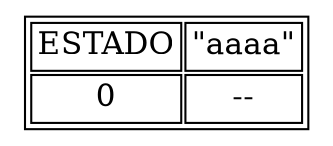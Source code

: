 digraph Grafica{
graph [ratio=fill];
node [label="\N", fontsize=15, shape=plaintext];
graph [bb="0,0,352,154"];arset [label=<
        <TABLE ALIGN="LEFT">
<TR><TD>ESTADO</TD>
<TD>"aaaa"</TD>
</TR><TR><TD>0</TD>
<TD>--</TD>
</TR></TABLE>
>,];
}